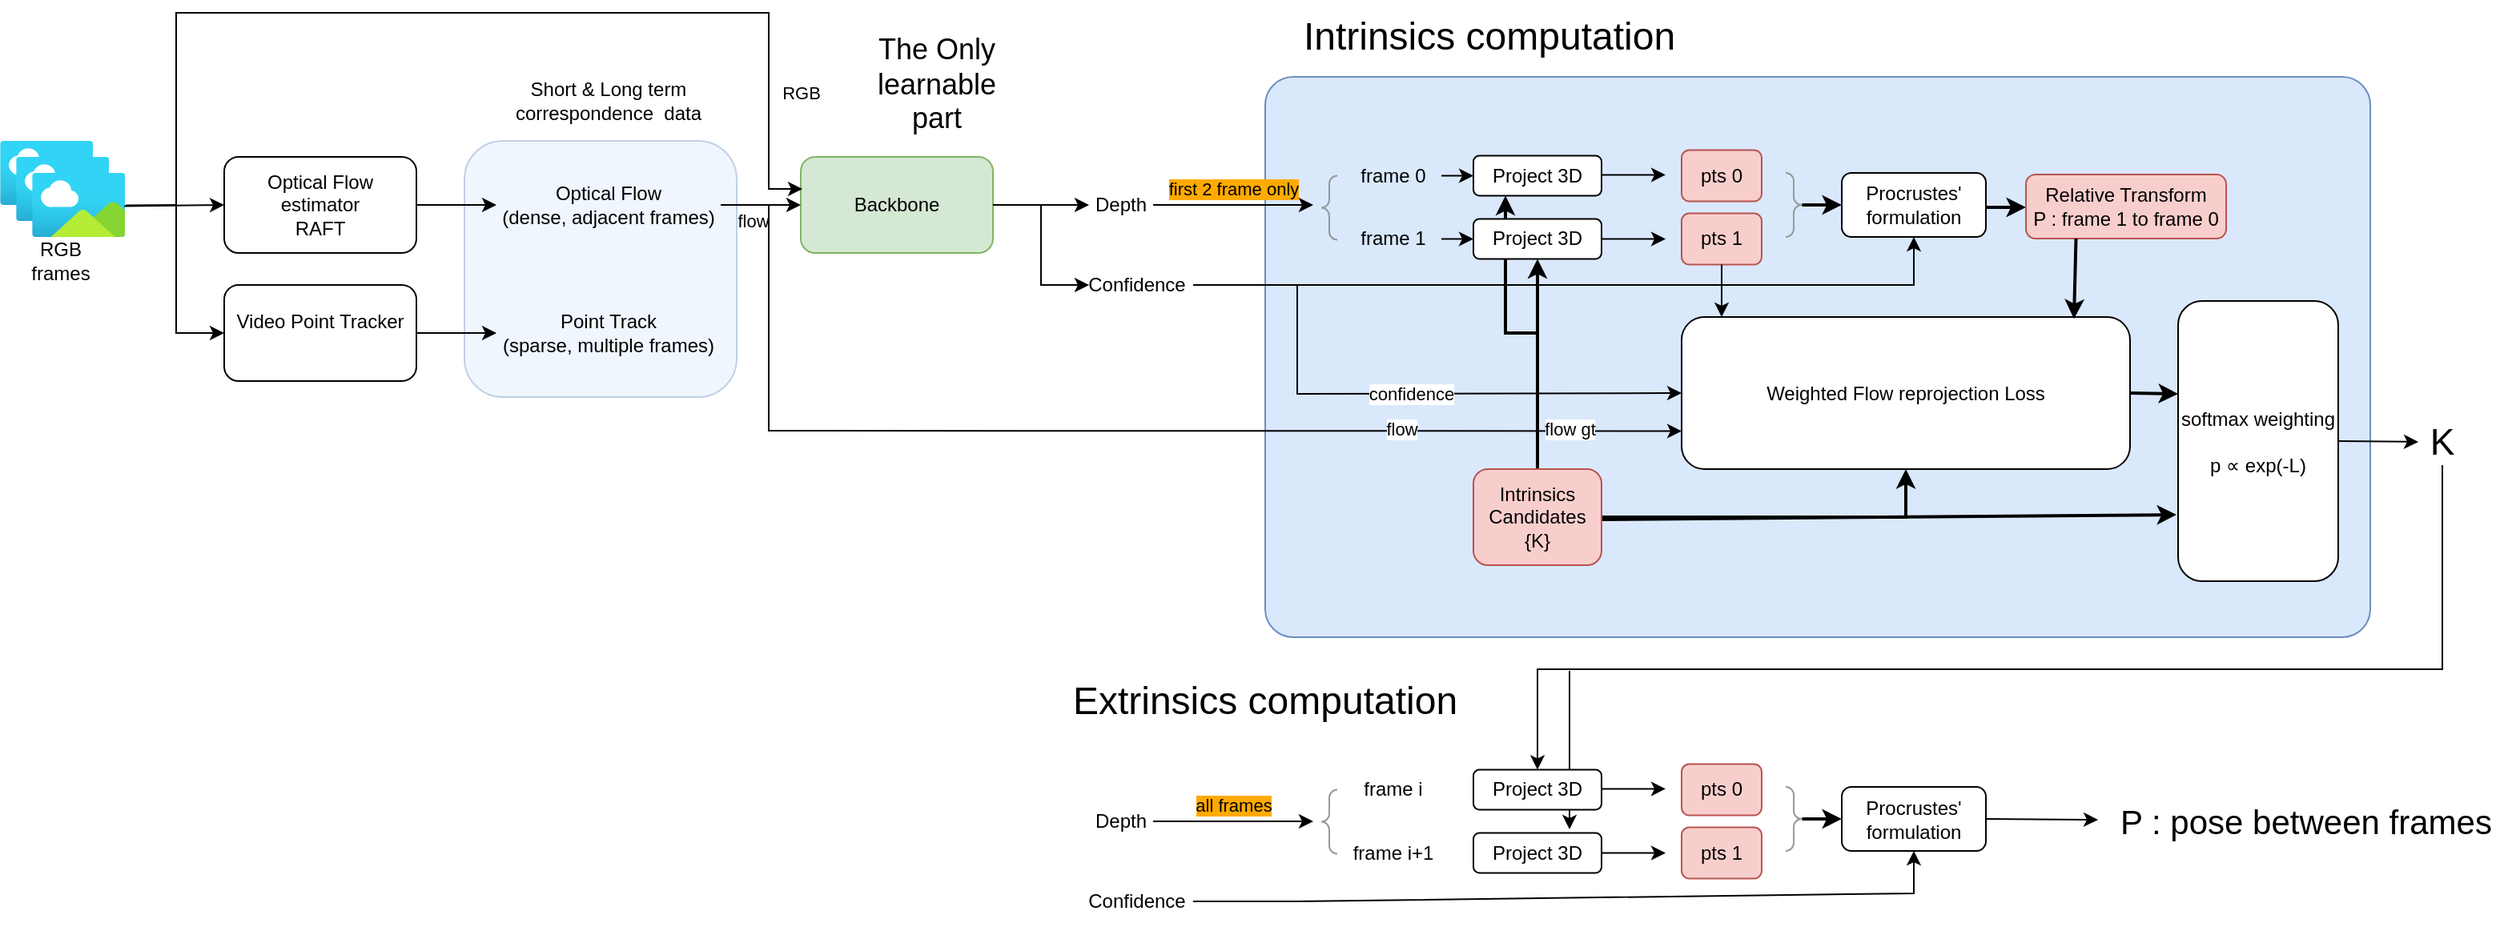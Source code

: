 <mxfile version="24.6.4" type="github">
  <diagram name="Page-1" id="CSq9gCIMowh4JgRdvS-1">
    <mxGraphModel dx="1080" dy="719" grid="1" gridSize="10" guides="1" tooltips="1" connect="1" arrows="1" fold="1" page="1" pageScale="1" pageWidth="850" pageHeight="1100" math="0" shadow="0">
      <root>
        <mxCell id="0" />
        <mxCell id="1" parent="0" />
        <mxCell id="t7wNLIaEmJvvrZCw4mbj-98" value="" style="endArrow=classic;html=1;rounded=0;" edge="1" parent="1">
          <mxGeometry width="50" height="50" relative="1" as="geometry">
            <mxPoint x="1060" y="531" as="sourcePoint" />
            <mxPoint x="1060" y="630" as="targetPoint" />
          </mxGeometry>
        </mxCell>
        <mxCell id="t7wNLIaEmJvvrZCw4mbj-74" value="" style="rounded=1;whiteSpace=wrap;html=1;fillColor=#dae8fc;strokeColor=#6c8ebf;arcSize=5;" vertex="1" parent="1">
          <mxGeometry x="870" y="160" width="690" height="350" as="geometry" />
        </mxCell>
        <mxCell id="t7wNLIaEmJvvrZCw4mbj-75" style="edgeStyle=orthogonalEdgeStyle;rounded=0;orthogonalLoop=1;jettySize=auto;html=1;entryX=0.25;entryY=1;entryDx=0;entryDy=0;strokeWidth=2;" edge="1" parent="1" target="t7wNLIaEmJvvrZCw4mbj-35">
          <mxGeometry relative="1" as="geometry">
            <mxPoint x="1040" y="320" as="sourcePoint" />
            <Array as="points">
              <mxPoint x="1020" y="320" />
            </Array>
          </mxGeometry>
        </mxCell>
        <mxCell id="t7wNLIaEmJvvrZCw4mbj-16" value="" style="rounded=1;whiteSpace=wrap;html=1;fillColor=#dae8fc;strokeColor=#6c8ebf;opacity=40;" vertex="1" parent="1">
          <mxGeometry x="370" y="200" width="170" height="160" as="geometry" />
        </mxCell>
        <mxCell id="t7wNLIaEmJvvrZCw4mbj-1" value="" style="image;aspect=fixed;html=1;points=[];align=center;fontSize=12;image=img/lib/azure2/general/Image.svg;" vertex="1" parent="1">
          <mxGeometry x="80" y="200" width="58.18" height="40" as="geometry" />
        </mxCell>
        <mxCell id="t7wNLIaEmJvvrZCw4mbj-2" value="" style="image;aspect=fixed;html=1;points=[];align=center;fontSize=12;image=img/lib/azure2/general/Image.svg;" vertex="1" parent="1">
          <mxGeometry x="90" y="210" width="58.18" height="40" as="geometry" />
        </mxCell>
        <mxCell id="t7wNLIaEmJvvrZCw4mbj-3" value="" style="image;aspect=fixed;html=1;points=[];align=center;fontSize=12;image=img/lib/azure2/general/Image.svg;" vertex="1" parent="1">
          <mxGeometry x="100" y="220" width="58.18" height="40" as="geometry" />
        </mxCell>
        <mxCell id="t7wNLIaEmJvvrZCw4mbj-4" value="RGB frames" style="text;html=1;align=center;verticalAlign=middle;whiteSpace=wrap;rounded=0;" vertex="1" parent="1">
          <mxGeometry x="88.18" y="260" width="60" height="30" as="geometry" />
        </mxCell>
        <mxCell id="t7wNLIaEmJvvrZCw4mbj-5" value="Optical Flow estimator&lt;div&gt;RAFT&lt;/div&gt;" style="rounded=1;whiteSpace=wrap;html=1;" vertex="1" parent="1">
          <mxGeometry x="220" y="210" width="120" height="60" as="geometry" />
        </mxCell>
        <mxCell id="t7wNLIaEmJvvrZCw4mbj-6" value="Video Point Tracker&lt;div&gt;&lt;br&gt;&lt;/div&gt;" style="rounded=1;whiteSpace=wrap;html=1;" vertex="1" parent="1">
          <mxGeometry x="220" y="290" width="120" height="60" as="geometry" />
        </mxCell>
        <mxCell id="t7wNLIaEmJvvrZCw4mbj-7" value="" style="endArrow=classic;html=1;rounded=0;exitX=0.99;exitY=0.519;exitDx=0;exitDy=0;exitPerimeter=0;entryX=0;entryY=0.5;entryDx=0;entryDy=0;" edge="1" parent="1" source="t7wNLIaEmJvvrZCw4mbj-3" target="t7wNLIaEmJvvrZCw4mbj-5">
          <mxGeometry width="50" height="50" relative="1" as="geometry">
            <mxPoint x="140" y="400" as="sourcePoint" />
            <mxPoint x="190" y="350" as="targetPoint" />
          </mxGeometry>
        </mxCell>
        <mxCell id="t7wNLIaEmJvvrZCw4mbj-9" value="" style="endArrow=classic;html=1;rounded=0;exitX=1.006;exitY=0.507;exitDx=0;exitDy=0;exitPerimeter=0;entryX=0;entryY=0.5;entryDx=0;entryDy=0;" edge="1" parent="1" source="t7wNLIaEmJvvrZCw4mbj-3" target="t7wNLIaEmJvvrZCw4mbj-6">
          <mxGeometry width="50" height="50" relative="1" as="geometry">
            <mxPoint x="100" y="390" as="sourcePoint" />
            <mxPoint x="150" y="340" as="targetPoint" />
            <Array as="points">
              <mxPoint x="190" y="240" />
              <mxPoint x="190" y="320" />
            </Array>
          </mxGeometry>
        </mxCell>
        <mxCell id="t7wNLIaEmJvvrZCw4mbj-12" value="" style="endArrow=classic;html=1;rounded=0;exitX=1;exitY=0.5;exitDx=0;exitDy=0;" edge="1" parent="1" source="t7wNLIaEmJvvrZCw4mbj-5">
          <mxGeometry width="50" height="50" relative="1" as="geometry">
            <mxPoint x="370" y="270" as="sourcePoint" />
            <mxPoint x="390" y="240" as="targetPoint" />
          </mxGeometry>
        </mxCell>
        <mxCell id="t7wNLIaEmJvvrZCw4mbj-13" value="Optical Flow&lt;div&gt;(dense, adjacent frames)&lt;/div&gt;" style="text;html=1;align=center;verticalAlign=middle;whiteSpace=wrap;rounded=0;" vertex="1" parent="1">
          <mxGeometry x="390" y="225" width="140" height="30" as="geometry" />
        </mxCell>
        <mxCell id="t7wNLIaEmJvvrZCw4mbj-14" value="" style="endArrow=classic;html=1;rounded=0;exitX=1;exitY=0.5;exitDx=0;exitDy=0;" edge="1" parent="1" source="t7wNLIaEmJvvrZCw4mbj-6">
          <mxGeometry width="50" height="50" relative="1" as="geometry">
            <mxPoint x="380" y="400" as="sourcePoint" />
            <mxPoint x="390" y="320" as="targetPoint" />
          </mxGeometry>
        </mxCell>
        <mxCell id="t7wNLIaEmJvvrZCw4mbj-15" value="Point Track&lt;div&gt;(sparse, multiple frames)&lt;/div&gt;" style="text;html=1;align=center;verticalAlign=middle;whiteSpace=wrap;rounded=0;" vertex="1" parent="1">
          <mxGeometry x="390" y="305" width="140" height="30" as="geometry" />
        </mxCell>
        <mxCell id="t7wNLIaEmJvvrZCw4mbj-17" value="Short &amp;amp; Long term correspondence &amp;nbsp;data" style="text;html=1;align=center;verticalAlign=middle;whiteSpace=wrap;rounded=0;" vertex="1" parent="1">
          <mxGeometry x="400" y="160" width="120" height="30" as="geometry" />
        </mxCell>
        <mxCell id="t7wNLIaEmJvvrZCw4mbj-18" value="Backbone" style="rounded=1;whiteSpace=wrap;html=1;fillColor=#d5e8d4;strokeColor=#82b366;" vertex="1" parent="1">
          <mxGeometry x="580" y="210" width="120" height="60" as="geometry" />
        </mxCell>
        <mxCell id="t7wNLIaEmJvvrZCw4mbj-19" value="" style="endArrow=classic;html=1;rounded=0;exitX=1;exitY=0.5;exitDx=0;exitDy=0;entryX=0;entryY=0.5;entryDx=0;entryDy=0;" edge="1" parent="1" source="t7wNLIaEmJvvrZCw4mbj-13" target="t7wNLIaEmJvvrZCw4mbj-18">
          <mxGeometry width="50" height="50" relative="1" as="geometry">
            <mxPoint x="580" y="360" as="sourcePoint" />
            <mxPoint x="630" y="310" as="targetPoint" />
          </mxGeometry>
        </mxCell>
        <mxCell id="t7wNLIaEmJvvrZCw4mbj-22" value="flow" style="edgeLabel;html=1;align=center;verticalAlign=middle;resizable=0;points=[];" vertex="1" connectable="0" parent="t7wNLIaEmJvvrZCw4mbj-19">
          <mxGeometry x="0.2" relative="1" as="geometry">
            <mxPoint x="-10" y="10" as="offset" />
          </mxGeometry>
        </mxCell>
        <mxCell id="t7wNLIaEmJvvrZCw4mbj-20" value="" style="endArrow=classic;html=1;rounded=0;" edge="1" parent="1">
          <mxGeometry width="50" height="50" relative="1" as="geometry">
            <mxPoint x="190" y="240" as="sourcePoint" />
            <mxPoint x="581" y="230" as="targetPoint" />
            <Array as="points">
              <mxPoint x="190" y="120" />
              <mxPoint x="560" y="120" />
              <mxPoint x="560" y="230" />
            </Array>
          </mxGeometry>
        </mxCell>
        <mxCell id="t7wNLIaEmJvvrZCw4mbj-21" value="RGB" style="edgeLabel;html=1;align=center;verticalAlign=middle;resizable=0;points=[];" vertex="1" connectable="0" parent="t7wNLIaEmJvvrZCw4mbj-20">
          <mxGeometry x="0.706" y="1" relative="1" as="geometry">
            <mxPoint x="19" y="10" as="offset" />
          </mxGeometry>
        </mxCell>
        <mxCell id="t7wNLIaEmJvvrZCw4mbj-23" value="" style="endArrow=classic;html=1;rounded=0;exitX=1;exitY=0.5;exitDx=0;exitDy=0;" edge="1" parent="1" source="t7wNLIaEmJvvrZCw4mbj-18">
          <mxGeometry width="50" height="50" relative="1" as="geometry">
            <mxPoint x="740" y="340" as="sourcePoint" />
            <mxPoint x="760" y="240" as="targetPoint" />
          </mxGeometry>
        </mxCell>
        <mxCell id="t7wNLIaEmJvvrZCw4mbj-24" value="Depth" style="text;html=1;align=center;verticalAlign=middle;whiteSpace=wrap;rounded=0;" vertex="1" parent="1">
          <mxGeometry x="760" y="225" width="40" height="30" as="geometry" />
        </mxCell>
        <mxCell id="t7wNLIaEmJvvrZCw4mbj-25" value="Confidence" style="text;html=1;align=center;verticalAlign=middle;whiteSpace=wrap;rounded=0;" vertex="1" parent="1">
          <mxGeometry x="755" y="275" width="70" height="30" as="geometry" />
        </mxCell>
        <mxCell id="t7wNLIaEmJvvrZCw4mbj-26" value="" style="endArrow=classic;html=1;rounded=0;" edge="1" parent="1">
          <mxGeometry width="50" height="50" relative="1" as="geometry">
            <mxPoint x="700" y="240" as="sourcePoint" />
            <mxPoint x="760" y="290" as="targetPoint" />
            <Array as="points">
              <mxPoint x="730" y="240" />
              <mxPoint x="730" y="290" />
            </Array>
          </mxGeometry>
        </mxCell>
        <mxCell id="t7wNLIaEmJvvrZCw4mbj-30" value="&lt;font style=&quot;font-size: 24px;&quot;&gt;Intrinsics computation&lt;/font&gt;" style="text;html=1;align=center;verticalAlign=middle;whiteSpace=wrap;rounded=0;" vertex="1" parent="1">
          <mxGeometry x="890" y="120" width="240" height="30" as="geometry" />
        </mxCell>
        <mxCell id="t7wNLIaEmJvvrZCw4mbj-31" value="" style="endArrow=classic;html=1;rounded=0;exitX=1;exitY=0.5;exitDx=0;exitDy=0;" edge="1" parent="1" source="t7wNLIaEmJvvrZCw4mbj-24">
          <mxGeometry width="50" height="50" relative="1" as="geometry">
            <mxPoint x="830" y="500" as="sourcePoint" />
            <mxPoint x="900" y="240" as="targetPoint" />
          </mxGeometry>
        </mxCell>
        <mxCell id="t7wNLIaEmJvvrZCw4mbj-32" value="first 2 frame only" style="edgeLabel;html=1;align=center;verticalAlign=middle;resizable=0;points=[];labelBackgroundColor=#ffaa00;" vertex="1" connectable="0" parent="t7wNLIaEmJvvrZCw4mbj-31">
          <mxGeometry x="0.153" y="1" relative="1" as="geometry">
            <mxPoint x="-8" y="-9" as="offset" />
          </mxGeometry>
        </mxCell>
        <mxCell id="t7wNLIaEmJvvrZCw4mbj-34" value="" style="endArrow=classic;html=1;rounded=0;entryX=0.5;entryY=1;entryDx=0;entryDy=0;exitX=0.5;exitY=0;exitDx=0;exitDy=0;strokeWidth=2;" edge="1" parent="1" source="t7wNLIaEmJvvrZCw4mbj-33" target="t7wNLIaEmJvvrZCw4mbj-37">
          <mxGeometry width="50" height="50" relative="1" as="geometry">
            <mxPoint x="1040" y="290" as="sourcePoint" />
            <mxPoint x="980" y="370" as="targetPoint" />
          </mxGeometry>
        </mxCell>
        <mxCell id="t7wNLIaEmJvvrZCw4mbj-35" value="Project 3D" style="rounded=1;whiteSpace=wrap;html=1;" vertex="1" parent="1">
          <mxGeometry x="1000" y="209.25" width="80" height="25" as="geometry" />
        </mxCell>
        <mxCell id="t7wNLIaEmJvvrZCw4mbj-36" value="" style="labelPosition=right;align=left;strokeWidth=1;shape=mxgraph.mockup.markup.curlyBrace;html=1;shadow=0;dashed=0;strokeColor=#999999;direction=north;" vertex="1" parent="1">
          <mxGeometry x="900" y="221.75" width="20" height="40" as="geometry" />
        </mxCell>
        <mxCell id="t7wNLIaEmJvvrZCw4mbj-37" value="Project 3D" style="rounded=1;whiteSpace=wrap;html=1;" vertex="1" parent="1">
          <mxGeometry x="1000" y="248.75" width="80" height="25" as="geometry" />
        </mxCell>
        <mxCell id="t7wNLIaEmJvvrZCw4mbj-38" value="frame 0" style="text;html=1;align=center;verticalAlign=middle;whiteSpace=wrap;rounded=0;" vertex="1" parent="1">
          <mxGeometry x="920" y="206.75" width="60" height="30" as="geometry" />
        </mxCell>
        <mxCell id="t7wNLIaEmJvvrZCw4mbj-39" value="frame 1" style="text;html=1;align=center;verticalAlign=middle;whiteSpace=wrap;rounded=0;" vertex="1" parent="1">
          <mxGeometry x="920" y="246.25" width="60" height="30" as="geometry" />
        </mxCell>
        <mxCell id="t7wNLIaEmJvvrZCw4mbj-40" value="" style="endArrow=classic;html=1;rounded=0;exitX=1;exitY=0.5;exitDx=0;exitDy=0;entryX=0;entryY=0.5;entryDx=0;entryDy=0;" edge="1" parent="1" source="t7wNLIaEmJvvrZCw4mbj-38" target="t7wNLIaEmJvvrZCw4mbj-35">
          <mxGeometry width="50" height="50" relative="1" as="geometry">
            <mxPoint x="1000" y="301.75" as="sourcePoint" />
            <mxPoint x="1050" y="251.75" as="targetPoint" />
          </mxGeometry>
        </mxCell>
        <mxCell id="t7wNLIaEmJvvrZCw4mbj-41" value="" style="endArrow=classic;html=1;rounded=0;exitX=1;exitY=0.5;exitDx=0;exitDy=0;entryX=0;entryY=0.5;entryDx=0;entryDy=0;" edge="1" parent="1" source="t7wNLIaEmJvvrZCw4mbj-39" target="t7wNLIaEmJvvrZCw4mbj-37">
          <mxGeometry width="50" height="50" relative="1" as="geometry">
            <mxPoint x="970" y="341.25" as="sourcePoint" />
            <mxPoint x="1020" y="291.25" as="targetPoint" />
          </mxGeometry>
        </mxCell>
        <mxCell id="t7wNLIaEmJvvrZCw4mbj-42" value="" style="endArrow=classic;html=1;rounded=0;exitX=1;exitY=0.5;exitDx=0;exitDy=0;" edge="1" parent="1" source="t7wNLIaEmJvvrZCw4mbj-37">
          <mxGeometry width="50" height="50" relative="1" as="geometry">
            <mxPoint x="1130" y="281.25" as="sourcePoint" />
            <mxPoint x="1120" y="261.25" as="targetPoint" />
          </mxGeometry>
        </mxCell>
        <mxCell id="t7wNLIaEmJvvrZCw4mbj-43" value="" style="endArrow=classic;html=1;rounded=0;exitX=1;exitY=0.5;exitDx=0;exitDy=0;" edge="1" parent="1">
          <mxGeometry width="50" height="50" relative="1" as="geometry">
            <mxPoint x="1080" y="221.21" as="sourcePoint" />
            <mxPoint x="1120" y="221.21" as="targetPoint" />
          </mxGeometry>
        </mxCell>
        <mxCell id="t7wNLIaEmJvvrZCw4mbj-45" value="pts 0" style="rounded=1;whiteSpace=wrap;html=1;fillColor=#f8cecc;strokeColor=#b85450;" vertex="1" parent="1">
          <mxGeometry x="1130" y="205.75" width="50" height="32" as="geometry" />
        </mxCell>
        <mxCell id="t7wNLIaEmJvvrZCw4mbj-46" value="pts 1" style="rounded=1;whiteSpace=wrap;html=1;fillColor=#f8cecc;strokeColor=#b85450;" vertex="1" parent="1">
          <mxGeometry x="1130" y="245.25" width="50" height="32" as="geometry" />
        </mxCell>
        <mxCell id="t7wNLIaEmJvvrZCw4mbj-53" value="" style="labelPosition=right;align=left;strokeWidth=1;shape=mxgraph.mockup.markup.curlyBrace;html=1;shadow=0;dashed=0;strokeColor=#999999;direction=north;rotation=-180;" vertex="1" parent="1">
          <mxGeometry x="1190" y="220" width="20" height="40" as="geometry" />
        </mxCell>
        <mxCell id="t7wNLIaEmJvvrZCw4mbj-54" value="Procrustes&#39; formulation" style="rounded=1;whiteSpace=wrap;html=1;" vertex="1" parent="1">
          <mxGeometry x="1230" y="220" width="90" height="40" as="geometry" />
        </mxCell>
        <mxCell id="t7wNLIaEmJvvrZCw4mbj-55" value="" style="endArrow=classic;html=1;rounded=0;exitX=0.501;exitY=0.239;exitDx=0;exitDy=0;exitPerimeter=0;entryX=0;entryY=0.5;entryDx=0;entryDy=0;strokeWidth=2;" edge="1" parent="1" source="t7wNLIaEmJvvrZCw4mbj-53" target="t7wNLIaEmJvvrZCw4mbj-54">
          <mxGeometry width="50" height="50" relative="1" as="geometry">
            <mxPoint x="1140" y="360" as="sourcePoint" />
            <mxPoint x="1190" y="310" as="targetPoint" />
          </mxGeometry>
        </mxCell>
        <mxCell id="t7wNLIaEmJvvrZCw4mbj-56" value="" style="endArrow=classic;html=1;rounded=0;exitX=0.501;exitY=0.239;exitDx=0;exitDy=0;exitPerimeter=0;entryX=0;entryY=0.5;entryDx=0;entryDy=0;strokeWidth=2;" edge="1" parent="1">
          <mxGeometry width="50" height="50" relative="1" as="geometry">
            <mxPoint x="1320" y="241.48" as="sourcePoint" />
            <mxPoint x="1345" y="241.48" as="targetPoint" />
          </mxGeometry>
        </mxCell>
        <mxCell id="t7wNLIaEmJvvrZCw4mbj-58" value="Relative Transform&lt;div&gt;P : frame 1 to frame 0&lt;/div&gt;" style="rounded=1;whiteSpace=wrap;html=1;fillColor=#f8cecc;strokeColor=#b85450;" vertex="1" parent="1">
          <mxGeometry x="1345" y="221" width="125" height="40" as="geometry" />
        </mxCell>
        <mxCell id="t7wNLIaEmJvvrZCw4mbj-59" value="Weighted Flow reprojection Loss" style="rounded=1;whiteSpace=wrap;html=1;" vertex="1" parent="1">
          <mxGeometry x="1130" y="310" width="280" height="95" as="geometry" />
        </mxCell>
        <mxCell id="t7wNLIaEmJvvrZCw4mbj-61" value="" style="endArrow=classic;html=1;rounded=0;exitX=0.5;exitY=1;exitDx=0;exitDy=0;" edge="1" parent="1" source="t7wNLIaEmJvvrZCw4mbj-46">
          <mxGeometry width="50" height="50" relative="1" as="geometry">
            <mxPoint x="1080" y="430" as="sourcePoint" />
            <mxPoint x="1155" y="310" as="targetPoint" />
          </mxGeometry>
        </mxCell>
        <mxCell id="t7wNLIaEmJvvrZCw4mbj-62" value="" style="endArrow=classic;html=1;rounded=0;exitX=0.25;exitY=1;exitDx=0;exitDy=0;entryX=0.875;entryY=0.012;entryDx=0;entryDy=0;entryPerimeter=0;strokeWidth=2;" edge="1" parent="1" source="t7wNLIaEmJvvrZCw4mbj-58" target="t7wNLIaEmJvvrZCw4mbj-59">
          <mxGeometry width="50" height="50" relative="1" as="geometry">
            <mxPoint x="1380" y="380" as="sourcePoint" />
            <mxPoint x="1430" y="330" as="targetPoint" />
          </mxGeometry>
        </mxCell>
        <mxCell id="t7wNLIaEmJvvrZCw4mbj-63" value="" style="endArrow=classic;html=1;rounded=0;exitX=1.012;exitY=0.183;exitDx=0;exitDy=0;strokeWidth=2;exitPerimeter=0;" edge="1" parent="1">
          <mxGeometry width="50" height="50" relative="1" as="geometry">
            <mxPoint x="1080.0" y="436.49" as="sourcePoint" />
            <mxPoint x="1439.04" y="433.51" as="targetPoint" />
          </mxGeometry>
        </mxCell>
        <mxCell id="t7wNLIaEmJvvrZCw4mbj-64" value="" style="endArrow=classic;html=1;rounded=0;entryX=0;entryY=0.5;entryDx=0;entryDy=0;exitX=1;exitY=0.5;exitDx=0;exitDy=0;" edge="1" parent="1" source="t7wNLIaEmJvvrZCw4mbj-25" target="t7wNLIaEmJvvrZCw4mbj-59">
          <mxGeometry width="50" height="50" relative="1" as="geometry">
            <mxPoint x="880" y="440" as="sourcePoint" />
            <mxPoint x="930" y="390" as="targetPoint" />
            <Array as="points">
              <mxPoint x="890" y="290" />
              <mxPoint x="890" y="358" />
            </Array>
          </mxGeometry>
        </mxCell>
        <mxCell id="t7wNLIaEmJvvrZCw4mbj-68" value="confidence" style="edgeLabel;html=1;align=center;verticalAlign=middle;resizable=0;points=[];" vertex="1" connectable="0" parent="t7wNLIaEmJvvrZCw4mbj-64">
          <mxGeometry x="0.149" y="1" relative="1" as="geometry">
            <mxPoint x="-11" y="1" as="offset" />
          </mxGeometry>
        </mxCell>
        <mxCell id="t7wNLIaEmJvvrZCw4mbj-65" value="" style="endArrow=classic;html=1;rounded=0;entryX=0;entryY=0.75;entryDx=0;entryDy=0;" edge="1" parent="1" target="t7wNLIaEmJvvrZCw4mbj-59">
          <mxGeometry width="50" height="50" relative="1" as="geometry">
            <mxPoint x="560" y="240" as="sourcePoint" />
            <mxPoint x="1120" y="390" as="targetPoint" />
            <Array as="points">
              <mxPoint x="560" y="381" />
            </Array>
          </mxGeometry>
        </mxCell>
        <mxCell id="t7wNLIaEmJvvrZCw4mbj-67" value="flow gt" style="edgeLabel;html=1;align=center;verticalAlign=middle;resizable=0;points=[];" vertex="1" connectable="0" parent="t7wNLIaEmJvvrZCw4mbj-65">
          <mxGeometry x="0.801" y="1" relative="1" as="geometry">
            <mxPoint as="offset" />
          </mxGeometry>
        </mxCell>
        <mxCell id="t7wNLIaEmJvvrZCw4mbj-69" value="flow" style="edgeLabel;html=1;align=center;verticalAlign=middle;resizable=0;points=[];" vertex="1" connectable="0" parent="t7wNLIaEmJvvrZCw4mbj-65">
          <mxGeometry x="0.507" y="1" relative="1" as="geometry">
            <mxPoint as="offset" />
          </mxGeometry>
        </mxCell>
        <mxCell id="t7wNLIaEmJvvrZCw4mbj-76" style="edgeStyle=orthogonalEdgeStyle;rounded=0;orthogonalLoop=1;jettySize=auto;html=1;exitX=1;exitY=0.5;exitDx=0;exitDy=0;entryX=0.5;entryY=1;entryDx=0;entryDy=0;strokeWidth=2;" edge="1" parent="1" source="t7wNLIaEmJvvrZCw4mbj-33" target="t7wNLIaEmJvvrZCw4mbj-59">
          <mxGeometry relative="1" as="geometry" />
        </mxCell>
        <mxCell id="t7wNLIaEmJvvrZCw4mbj-33" value="&lt;div&gt;Intrinsics Candidates&lt;/div&gt;{K}" style="rounded=1;whiteSpace=wrap;html=1;fillColor=#f8cecc;strokeColor=#b85450;" vertex="1" parent="1">
          <mxGeometry x="1000" y="405" width="80" height="60" as="geometry" />
        </mxCell>
        <mxCell id="t7wNLIaEmJvvrZCw4mbj-70" value="" style="endArrow=classic;html=1;rounded=0;exitX=1;exitY=0.5;exitDx=0;exitDy=0;strokeWidth=2;" edge="1" parent="1" source="t7wNLIaEmJvvrZCw4mbj-59">
          <mxGeometry width="50" height="50" relative="1" as="geometry">
            <mxPoint x="1440" y="380" as="sourcePoint" />
            <mxPoint x="1440" y="358" as="targetPoint" />
          </mxGeometry>
        </mxCell>
        <mxCell id="t7wNLIaEmJvvrZCw4mbj-71" value="&lt;div&gt;softmax weighting&lt;/div&gt;&lt;div&gt;&lt;br&gt;&lt;/div&gt;p&amp;nbsp;∝ exp(-L)" style="rounded=1;whiteSpace=wrap;html=1;" vertex="1" parent="1">
          <mxGeometry x="1440" y="300" width="100" height="175" as="geometry" />
        </mxCell>
        <mxCell id="t7wNLIaEmJvvrZCw4mbj-72" value="" style="endArrow=classic;html=1;rounded=0;exitX=1;exitY=0.5;exitDx=0;exitDy=0;" edge="1" parent="1" source="t7wNLIaEmJvvrZCw4mbj-71">
          <mxGeometry width="50" height="50" relative="1" as="geometry">
            <mxPoint x="1570" y="385" as="sourcePoint" />
            <mxPoint x="1590" y="388" as="targetPoint" />
          </mxGeometry>
        </mxCell>
        <mxCell id="t7wNLIaEmJvvrZCw4mbj-97" style="edgeStyle=orthogonalEdgeStyle;rounded=0;orthogonalLoop=1;jettySize=auto;html=1;entryX=0.5;entryY=0;entryDx=0;entryDy=0;" edge="1" parent="1" source="t7wNLIaEmJvvrZCw4mbj-73" target="t7wNLIaEmJvvrZCw4mbj-85">
          <mxGeometry relative="1" as="geometry">
            <Array as="points">
              <mxPoint x="1605" y="530" />
              <mxPoint x="1040" y="530" />
            </Array>
          </mxGeometry>
        </mxCell>
        <mxCell id="t7wNLIaEmJvvrZCw4mbj-73" value="&lt;font style=&quot;font-size: 23px;&quot;&gt;K&lt;/font&gt;" style="text;html=1;align=center;verticalAlign=middle;whiteSpace=wrap;rounded=0;" vertex="1" parent="1">
          <mxGeometry x="1590" y="372.5" width="30" height="30" as="geometry" />
        </mxCell>
        <mxCell id="t7wNLIaEmJvvrZCw4mbj-77" value="&lt;font style=&quot;font-size: 24px;&quot;&gt;Extrinsics computation&lt;/font&gt;" style="text;html=1;align=center;verticalAlign=middle;whiteSpace=wrap;rounded=0;" vertex="1" parent="1">
          <mxGeometry x="740" y="535" width="260" height="30" as="geometry" />
        </mxCell>
        <mxCell id="t7wNLIaEmJvvrZCw4mbj-78" value="" style="endArrow=classic;html=1;rounded=0;entryX=0.5;entryY=1;entryDx=0;entryDy=0;" edge="1" parent="1" target="t7wNLIaEmJvvrZCw4mbj-54">
          <mxGeometry width="50" height="50" relative="1" as="geometry">
            <mxPoint x="890" y="290" as="sourcePoint" />
            <mxPoint x="790" y="450" as="targetPoint" />
            <Array as="points">
              <mxPoint x="1275" y="290" />
            </Array>
          </mxGeometry>
        </mxCell>
        <mxCell id="t7wNLIaEmJvvrZCw4mbj-79" value="Depth" style="text;html=1;align=center;verticalAlign=middle;whiteSpace=wrap;rounded=0;" vertex="1" parent="1">
          <mxGeometry x="760" y="610" width="40" height="30" as="geometry" />
        </mxCell>
        <mxCell id="t7wNLIaEmJvvrZCw4mbj-80" value="Confidence" style="text;html=1;align=center;verticalAlign=middle;whiteSpace=wrap;rounded=0;" vertex="1" parent="1">
          <mxGeometry x="755" y="660" width="70" height="30" as="geometry" />
        </mxCell>
        <mxCell id="t7wNLIaEmJvvrZCw4mbj-81" value="" style="endArrow=classic;html=1;rounded=0;exitX=1;exitY=0.5;exitDx=0;exitDy=0;" edge="1" parent="1" source="t7wNLIaEmJvvrZCw4mbj-79">
          <mxGeometry width="50" height="50" relative="1" as="geometry">
            <mxPoint x="830" y="885" as="sourcePoint" />
            <mxPoint x="900" y="625" as="targetPoint" />
          </mxGeometry>
        </mxCell>
        <mxCell id="t7wNLIaEmJvvrZCw4mbj-82" value="all frames" style="edgeLabel;html=1;align=center;verticalAlign=middle;resizable=0;points=[];labelBackgroundColor=#ffaa00;" vertex="1" connectable="0" parent="t7wNLIaEmJvvrZCw4mbj-81">
          <mxGeometry x="0.153" y="1" relative="1" as="geometry">
            <mxPoint x="-8" y="-9" as="offset" />
          </mxGeometry>
        </mxCell>
        <mxCell id="t7wNLIaEmJvvrZCw4mbj-83" value="" style="endArrow=classic;html=1;rounded=0;entryX=0.5;entryY=1;entryDx=0;entryDy=0;exitX=1;exitY=0.5;exitDx=0;exitDy=0;" edge="1" parent="1" source="t7wNLIaEmJvvrZCw4mbj-80" target="t7wNLIaEmJvvrZCw4mbj-95">
          <mxGeometry width="50" height="50" relative="1" as="geometry">
            <mxPoint x="880" y="825" as="sourcePoint" />
            <mxPoint x="1130" y="743" as="targetPoint" />
            <Array as="points">
              <mxPoint x="890" y="675" />
              <mxPoint x="1275" y="670" />
            </Array>
          </mxGeometry>
        </mxCell>
        <mxCell id="t7wNLIaEmJvvrZCw4mbj-85" value="Project 3D" style="rounded=1;whiteSpace=wrap;html=1;" vertex="1" parent="1">
          <mxGeometry x="1000" y="592.75" width="80" height="25" as="geometry" />
        </mxCell>
        <mxCell id="t7wNLIaEmJvvrZCw4mbj-86" value="" style="labelPosition=right;align=left;strokeWidth=1;shape=mxgraph.mockup.markup.curlyBrace;html=1;shadow=0;dashed=0;strokeColor=#999999;direction=north;" vertex="1" parent="1">
          <mxGeometry x="900" y="605.25" width="20" height="40" as="geometry" />
        </mxCell>
        <mxCell id="t7wNLIaEmJvvrZCw4mbj-87" value="Project 3D" style="rounded=1;whiteSpace=wrap;html=1;" vertex="1" parent="1">
          <mxGeometry x="1000" y="632.25" width="80" height="25" as="geometry" />
        </mxCell>
        <mxCell id="t7wNLIaEmJvvrZCw4mbj-88" value="frame i" style="text;html=1;align=center;verticalAlign=middle;whiteSpace=wrap;rounded=0;" vertex="1" parent="1">
          <mxGeometry x="920" y="590.25" width="60" height="30" as="geometry" />
        </mxCell>
        <mxCell id="t7wNLIaEmJvvrZCw4mbj-89" value="frame i+1" style="text;html=1;align=center;verticalAlign=middle;whiteSpace=wrap;rounded=0;" vertex="1" parent="1">
          <mxGeometry x="920" y="629.75" width="60" height="30" as="geometry" />
        </mxCell>
        <mxCell id="t7wNLIaEmJvvrZCw4mbj-90" value="" style="endArrow=classic;html=1;rounded=0;exitX=1;exitY=0.5;exitDx=0;exitDy=0;" edge="1" parent="1" source="t7wNLIaEmJvvrZCw4mbj-87">
          <mxGeometry width="50" height="50" relative="1" as="geometry">
            <mxPoint x="1130" y="664.75" as="sourcePoint" />
            <mxPoint x="1120" y="644.75" as="targetPoint" />
          </mxGeometry>
        </mxCell>
        <mxCell id="t7wNLIaEmJvvrZCw4mbj-91" value="" style="endArrow=classic;html=1;rounded=0;exitX=1;exitY=0.5;exitDx=0;exitDy=0;" edge="1" parent="1">
          <mxGeometry width="50" height="50" relative="1" as="geometry">
            <mxPoint x="1080" y="604.71" as="sourcePoint" />
            <mxPoint x="1120" y="604.71" as="targetPoint" />
          </mxGeometry>
        </mxCell>
        <mxCell id="t7wNLIaEmJvvrZCw4mbj-92" value="pts 0" style="rounded=1;whiteSpace=wrap;html=1;fillColor=#f8cecc;strokeColor=#b85450;" vertex="1" parent="1">
          <mxGeometry x="1130" y="589.25" width="50" height="32" as="geometry" />
        </mxCell>
        <mxCell id="t7wNLIaEmJvvrZCw4mbj-93" value="pts 1" style="rounded=1;whiteSpace=wrap;html=1;fillColor=#f8cecc;strokeColor=#b85450;" vertex="1" parent="1">
          <mxGeometry x="1130" y="628.75" width="50" height="32" as="geometry" />
        </mxCell>
        <mxCell id="t7wNLIaEmJvvrZCw4mbj-94" value="" style="labelPosition=right;align=left;strokeWidth=1;shape=mxgraph.mockup.markup.curlyBrace;html=1;shadow=0;dashed=0;strokeColor=#999999;direction=north;rotation=-180;" vertex="1" parent="1">
          <mxGeometry x="1190" y="603.5" width="20" height="40" as="geometry" />
        </mxCell>
        <mxCell id="t7wNLIaEmJvvrZCw4mbj-95" value="Procrustes&#39; formulation" style="rounded=1;whiteSpace=wrap;html=1;" vertex="1" parent="1">
          <mxGeometry x="1230" y="603.5" width="90" height="40" as="geometry" />
        </mxCell>
        <mxCell id="t7wNLIaEmJvvrZCw4mbj-96" value="" style="endArrow=classic;html=1;rounded=0;exitX=0.501;exitY=0.239;exitDx=0;exitDy=0;exitPerimeter=0;entryX=0;entryY=0.5;entryDx=0;entryDy=0;strokeWidth=2;" edge="1" parent="1" source="t7wNLIaEmJvvrZCw4mbj-94" target="t7wNLIaEmJvvrZCw4mbj-95">
          <mxGeometry width="50" height="50" relative="1" as="geometry">
            <mxPoint x="1140" y="743.5" as="sourcePoint" />
            <mxPoint x="1190" y="693.5" as="targetPoint" />
          </mxGeometry>
        </mxCell>
        <mxCell id="t7wNLIaEmJvvrZCw4mbj-99" value="" style="endArrow=classic;html=1;rounded=0;exitX=1;exitY=0.5;exitDx=0;exitDy=0;" edge="1" parent="1" source="t7wNLIaEmJvvrZCw4mbj-95">
          <mxGeometry width="50" height="50" relative="1" as="geometry">
            <mxPoint x="1370" y="710" as="sourcePoint" />
            <mxPoint x="1390" y="624" as="targetPoint" />
          </mxGeometry>
        </mxCell>
        <mxCell id="t7wNLIaEmJvvrZCw4mbj-100" value="&lt;font style=&quot;font-size: 21px;&quot;&gt;P : pose between frames&lt;/font&gt;" style="text;html=1;align=center;verticalAlign=middle;whiteSpace=wrap;rounded=0;" vertex="1" parent="1">
          <mxGeometry x="1400" y="610.25" width="240" height="30" as="geometry" />
        </mxCell>
        <mxCell id="t7wNLIaEmJvvrZCw4mbj-101" value="&lt;font style=&quot;font-size: 18px;&quot;&gt;The Only learnable part&lt;/font&gt;" style="text;html=1;align=center;verticalAlign=middle;whiteSpace=wrap;rounded=0;" vertex="1" parent="1">
          <mxGeometry x="610" y="150" width="110" height="30" as="geometry" />
        </mxCell>
      </root>
    </mxGraphModel>
  </diagram>
</mxfile>
